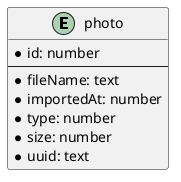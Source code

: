 @startuml
entity "photo" as photo {
* id: number
--
* fileName: text
* importedAt: number
* type: number
* size: number
* uuid: text
}
@enduml